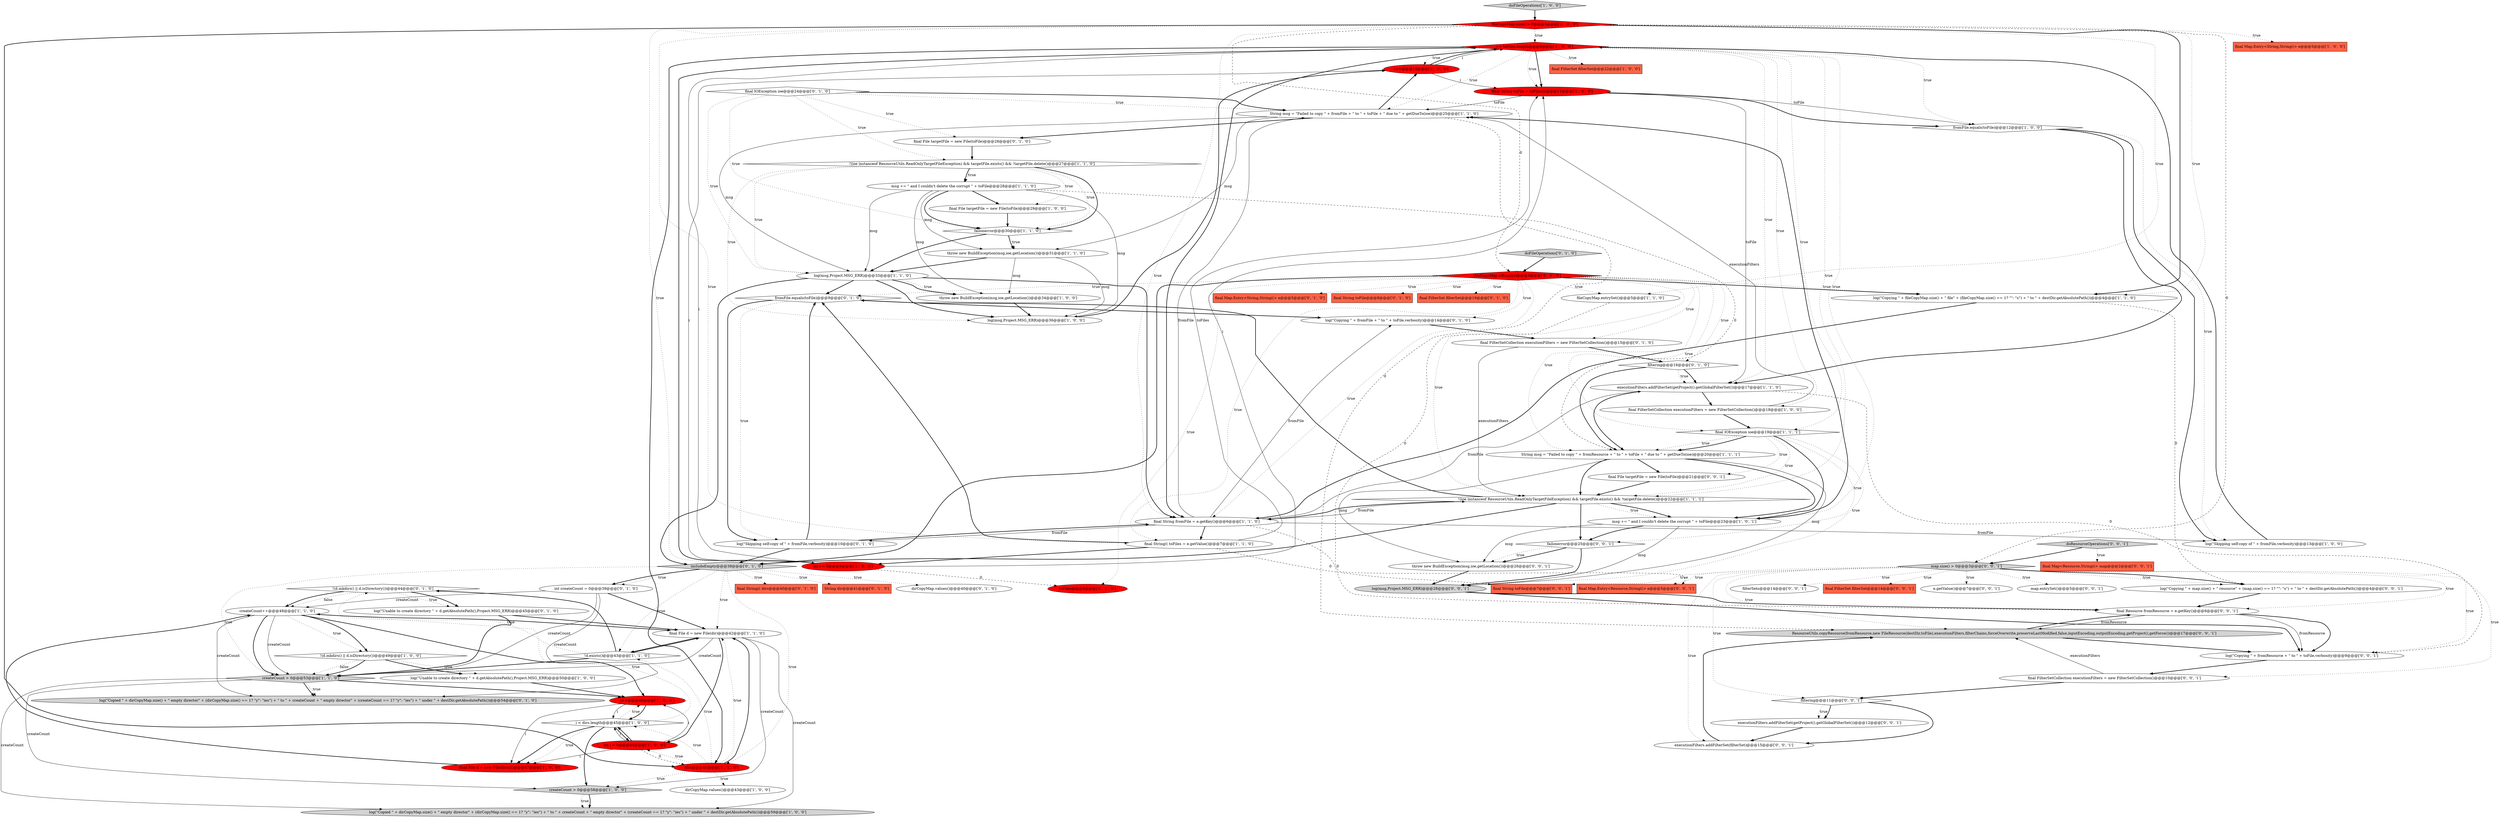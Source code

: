 digraph {
43 [style = filled, label = "!(d.mkdirs() || d.isDirectory())@@@44@@@['0', '1', '0']", fillcolor = white, shape = diamond image = "AAA0AAABBB2BBB"];
80 [style = filled, label = "final FilterSetCollection executionFilters = new FilterSetCollection()@@@10@@@['0', '0', '1']", fillcolor = white, shape = ellipse image = "AAA0AAABBB3BBB"];
4 [style = filled, label = "final File d = new File(dir)@@@42@@@['1', '1', '0']", fillcolor = white, shape = ellipse image = "AAA0AAABBB1BBB"];
14 [style = filled, label = "dirCopyMap.values()@@@43@@@['1', '0', '0']", fillcolor = white, shape = ellipse image = "AAA0AAABBB1BBB"];
56 [style = filled, label = "final String(( dirs@@@40@@@['0', '1', '0']", fillcolor = tomato, shape = box image = "AAA0AAABBB2BBB"];
22 [style = filled, label = "i++@@@10@@@['1', '0', '0']", fillcolor = red, shape = ellipse image = "AAA1AAABBB1BBB"];
17 [style = filled, label = "!d.exists()@@@43@@@['1', '1', '0']", fillcolor = white, shape = diamond image = "AAA0AAABBB1BBB"];
69 [style = filled, label = "filterSets@@@14@@@['0', '0', '1']", fillcolor = white, shape = ellipse image = "AAA0AAABBB3BBB"];
2 [style = filled, label = "String msg = \"Failed to copy \" + fromFile + \" to \" + toFile + \" due to \" + getDueTo(ioe)@@@25@@@['1', '1', '0']", fillcolor = white, shape = ellipse image = "AAA0AAABBB1BBB"];
28 [style = filled, label = "i < toFiles.length@@@9@@@['1', '0', '0']", fillcolor = red, shape = diamond image = "AAA1AAABBB1BBB"];
5 [style = filled, label = "log(msg,Project.MSG_ERR)@@@33@@@['1', '1', '0']", fillcolor = white, shape = ellipse image = "AAA0AAABBB1BBB"];
44 [style = filled, label = "!fileCopyMap.isEmpty()@@@3@@@['0', '1', '0']", fillcolor = red, shape = diamond image = "AAA1AAABBB2BBB"];
59 [style = filled, label = "filtering@@@16@@@['0', '1', '0']", fillcolor = white, shape = diamond image = "AAA0AAABBB2BBB"];
63 [style = filled, label = "final FilterSetCollection executionFilters = new FilterSetCollection()@@@15@@@['0', '1', '0']", fillcolor = white, shape = ellipse image = "AAA0AAABBB2BBB"];
45 [style = filled, label = "final Map.Entry<String,String((> e@@@5@@@['0', '1', '0']", fillcolor = tomato, shape = box image = "AAA0AAABBB2BBB"];
53 [style = filled, label = "int createCount = 0@@@39@@@['0', '1', '0']", fillcolor = white, shape = ellipse image = "AAA0AAABBB2BBB"];
18 [style = filled, label = "fileCopyMap.entrySet()@@@5@@@['1', '1', '0']", fillcolor = white, shape = ellipse image = "AAA0AAABBB1BBB"];
60 [style = filled, label = "fromFile.equals(toFile)@@@9@@@['0', '1', '0']", fillcolor = white, shape = diamond image = "AAA0AAABBB2BBB"];
9 [style = filled, label = "log(\"Copied \" + dirCopyMap.size() + \" empty director\" + (dirCopyMap.size() == 1? \"y\": \"ies\") + \" to \" + createCount + \" empty director\" + (createCount == 1? \"y\": \"ies\") + \" under \" + destDir.getAbsolutePath())@@@59@@@['1', '0', '0']", fillcolor = lightgray, shape = ellipse image = "AAA0AAABBB1BBB"];
57 [style = filled, label = "includeEmpty@@@38@@@['0', '1', '0']", fillcolor = lightgray, shape = diamond image = "AAA0AAABBB2BBB"];
65 [style = filled, label = "throw new BuildException(msg,ioe,getLocation())@@@26@@@['0', '0', '1']", fillcolor = white, shape = ellipse image = "AAA0AAABBB3BBB"];
46 [style = filled, label = "final IOException ioe@@@24@@@['0', '1', '0']", fillcolor = white, shape = diamond image = "AAA0AAABBB2BBB"];
55 [style = filled, label = "String dir@@@41@@@['0', '1', '0']", fillcolor = tomato, shape = box image = "AAA0AAABBB2BBB"];
32 [style = filled, label = "log(\"Copying \" + fileCopyMap.size() + \" file\" + (fileCopyMap.size() == 1? \"\": \"s\") + \" to \" + destDir.getAbsolutePath())@@@4@@@['1', '1', '0']", fillcolor = white, shape = ellipse image = "AAA0AAABBB1BBB"];
40 [style = filled, label = "log(msg,Project.MSG_ERR)@@@36@@@['1', '0', '0']", fillcolor = white, shape = ellipse image = "AAA0AAABBB1BBB"];
34 [style = filled, label = "executionFilters.addFilterSet(getProject().getGlobalFilterSet())@@@17@@@['1', '1', '0']", fillcolor = white, shape = ellipse image = "AAA0AAABBB1BBB"];
26 [style = filled, label = "final String(( toFiles = e.getValue()@@@7@@@['1', '1', '0']", fillcolor = white, shape = ellipse image = "AAA0AAABBB1BBB"];
39 [style = filled, label = "int i = 0@@@8@@@['1', '0', '0']", fillcolor = red, shape = ellipse image = "AAA1AAABBB1BBB"];
49 [style = filled, label = "log(\"Copying \" + fromFile + \" to \" + toFile,verbosity)@@@14@@@['0', '1', '0']", fillcolor = white, shape = ellipse image = "AAA0AAABBB2BBB"];
3 [style = filled, label = "final File d = new File(dirs(i()@@@47@@@['1', '0', '0']", fillcolor = red, shape = ellipse image = "AAA1AAABBB1BBB"];
11 [style = filled, label = "createCount++@@@48@@@['1', '1', '0']", fillcolor = white, shape = ellipse image = "AAA0AAABBB1BBB"];
66 [style = filled, label = "ResourceUtils.copyResource(fromResource,new FileResource(destDir,toFile),executionFilters,filterChains,forceOverwrite,preserveLastModified,false,inputEncoding,outputEncoding,getProject(),getForce())@@@17@@@['0', '0', '1']", fillcolor = lightgray, shape = ellipse image = "AAA0AAABBB3BBB"];
75 [style = filled, label = "failonerror@@@25@@@['0', '0', '1']", fillcolor = white, shape = diamond image = "AAA0AAABBB3BBB"];
83 [style = filled, label = "final Map.Entry<Resource,String((> e@@@5@@@['0', '0', '1']", fillcolor = tomato, shape = box image = "AAA0AAABBB3BBB"];
84 [style = filled, label = "map.size() > 0@@@3@@@['0', '0', '1']", fillcolor = lightgray, shape = diamond image = "AAA0AAABBB3BBB"];
54 [style = filled, label = "log(\"Copied \" + dirCopyMap.size() + \" empty director\" + (dirCopyMap.size() == 1? \"y\": \"ies\") + \" to \" + createCount + \" empty director\" + (createCount == 1? \"y\": \"ies\") + \" under \" + destDir.getAbsolutePath())@@@54@@@['0', '1', '0']", fillcolor = lightgray, shape = ellipse image = "AAA0AAABBB2BBB"];
36 [style = filled, label = "final IOException ioe@@@19@@@['1', '1', '1']", fillcolor = white, shape = diamond image = "AAA0AAABBB1BBB"];
52 [style = filled, label = "final String toFile@@@8@@@['0', '1', '0']", fillcolor = tomato, shape = box image = "AAA0AAABBB2BBB"];
25 [style = filled, label = "log(\"Unable to create directory \" + d.getAbsolutePath(),Project.MSG_ERR)@@@50@@@['1', '0', '0']", fillcolor = white, shape = ellipse image = "AAA0AAABBB1BBB"];
12 [style = filled, label = "!(d.mkdirs() || d.isDirectory())@@@49@@@['1', '0', '0']", fillcolor = white, shape = diamond image = "AAA0AAABBB1BBB"];
64 [style = filled, label = "executionFilters.addFilterSet(filterSet)@@@15@@@['0', '0', '1']", fillcolor = white, shape = ellipse image = "AAA0AAABBB3BBB"];
74 [style = filled, label = "log(\"Copying \" + map.size() + \" resource\" + (map.size() == 1? \"\": \"s\") + \" to \" + destDir.getAbsolutePath())@@@4@@@['0', '0', '1']", fillcolor = white, shape = ellipse image = "AAA0AAABBB3BBB"];
81 [style = filled, label = "executionFilters.addFilterSet(getProject().getGlobalFilterSet())@@@12@@@['0', '0', '1']", fillcolor = white, shape = ellipse image = "AAA0AAABBB3BBB"];
30 [style = filled, label = "throw new BuildException(msg,ioe,getLocation())@@@34@@@['1', '0', '0']", fillcolor = white, shape = ellipse image = "AAA0AAABBB1BBB"];
16 [style = filled, label = "throw new BuildException(msg,ioe,getLocation())@@@31@@@['1', '1', '0']", fillcolor = white, shape = ellipse image = "AAA0AAABBB1BBB"];
72 [style = filled, label = "final Map<Resource,String((> map@@@2@@@['0', '0', '1']", fillcolor = tomato, shape = box image = "AAA0AAABBB3BBB"];
61 [style = filled, label = "log(\"Skipping self-copy of \" + fromFile,verbosity)@@@10@@@['0', '1', '0']", fillcolor = white, shape = ellipse image = "AAA0AAABBB2BBB"];
42 [style = filled, label = "msg += \" and I couldn't delete the corrupt \" + toFile@@@28@@@['1', '1', '0']", fillcolor = white, shape = ellipse image = "AAA0AAABBB1BBB"];
48 [style = filled, label = "log(\"Unable to create directory \" + d.getAbsolutePath(),Project.MSG_ERR)@@@45@@@['0', '1', '0']", fillcolor = white, shape = ellipse image = "AAA0AAABBB2BBB"];
33 [style = filled, label = "failonerror@@@30@@@['1', '1', '0']", fillcolor = white, shape = diamond image = "AAA0AAABBB1BBB"];
35 [style = filled, label = "fromFile.equals(toFile)@@@12@@@['1', '0', '0']", fillcolor = white, shape = diamond image = "AAA0AAABBB1BBB"];
67 [style = filled, label = "final FilterSet filterSet@@@14@@@['0', '0', '1']", fillcolor = tomato, shape = box image = "AAA0AAABBB3BBB"];
7 [style = filled, label = "final Map.Entry<String,String((> e@@@5@@@['1', '0', '0']", fillcolor = tomato, shape = box image = "AAA0AAABBB1BBB"];
58 [style = filled, label = "doFileOperations['0', '1', '0']", fillcolor = lightgray, shape = diamond image = "AAA0AAABBB2BBB"];
37 [style = filled, label = "final FilterSet filterSet@@@22@@@['1', '0', '0']", fillcolor = tomato, shape = box image = "AAA0AAABBB1BBB"];
51 [style = filled, label = "dirCopyMap.values()@@@40@@@['0', '1', '0']", fillcolor = white, shape = ellipse image = "AAA0AAABBB2BBB"];
27 [style = filled, label = "createCount > 0@@@58@@@['1', '0', '0']", fillcolor = lightgray, shape = diamond image = "AAA0AAABBB1BBB"];
10 [style = filled, label = "i < dirs.length@@@45@@@['1', '0', '0']", fillcolor = white, shape = diamond image = "AAA0AAABBB1BBB"];
24 [style = filled, label = "final FilterSetCollection executionFilters = new FilterSetCollection()@@@18@@@['1', '0', '0']", fillcolor = white, shape = ellipse image = "AAA0AAABBB1BBB"];
73 [style = filled, label = "filtering@@@11@@@['0', '0', '1']", fillcolor = white, shape = diamond image = "AAA0AAABBB3BBB"];
79 [style = filled, label = "final Resource fromResource = e.getKey()@@@6@@@['0', '0', '1']", fillcolor = white, shape = ellipse image = "AAA0AAABBB3BBB"];
78 [style = filled, label = "e.getValue()@@@7@@@['0', '0', '1']", fillcolor = white, shape = ellipse image = "AAA0AAABBB3BBB"];
41 [style = filled, label = "i++@@@46@@@['1', '0', '0']", fillcolor = red, shape = ellipse image = "AAA1AAABBB1BBB"];
15 [style = filled, label = "createCount > 0@@@53@@@['1', '1', '0']", fillcolor = lightgray, shape = diamond image = "AAA0AAABBB1BBB"];
71 [style = filled, label = "log(\"Copying \" + fromResource + \" to \" + toFile,verbosity)@@@9@@@['0', '0', '1']", fillcolor = white, shape = ellipse image = "AAA0AAABBB3BBB"];
21 [style = filled, label = "fileCopyMap.size() > 0@@@3@@@['1', '0', '0']", fillcolor = red, shape = diamond image = "AAA1AAABBB1BBB"];
31 [style = filled, label = "final String toFile = toFiles(i(@@@11@@@['1', '0', '0']", fillcolor = red, shape = ellipse image = "AAA1AAABBB1BBB"];
29 [style = filled, label = "msg += \" and I couldn't delete the corrupt \" + toFile@@@23@@@['1', '0', '1']", fillcolor = white, shape = ellipse image = "AAA0AAABBB1BBB"];
6 [style = filled, label = "final String fromFile = e.getKey()@@@6@@@['1', '1', '0']", fillcolor = white, shape = ellipse image = "AAA0AAABBB1BBB"];
8 [style = filled, label = "int i = 0@@@44@@@['1', '0', '0']", fillcolor = red, shape = ellipse image = "AAA1AAABBB1BBB"];
76 [style = filled, label = "map.entrySet()@@@5@@@['0', '0', '1']", fillcolor = white, shape = ellipse image = "AAA0AAABBB3BBB"];
19 [style = filled, label = "String msg = \"Failed to copy \" + fromResource + \" to \" + toFile + \" due to \" + getDueTo(ioe)@@@20@@@['1', '1', '1']", fillcolor = white, shape = ellipse image = "AAA0AAABBB1BBB"];
13 [style = filled, label = "dirs@@@41@@@['1', '1', '0']", fillcolor = red, shape = ellipse image = "AAA1AAABBB1BBB"];
50 [style = filled, label = "final FilterSet filterSet@@@19@@@['0', '1', '0']", fillcolor = tomato, shape = box image = "AAA0AAABBB2BBB"];
62 [style = filled, label = "toFiles@@@8@@@['0', '1', '0']", fillcolor = red, shape = ellipse image = "AAA1AAABBB2BBB"];
38 [style = filled, label = "!(ioe instanceof ResourceUtils.ReadOnlyTargetFileException) && targetFile.exists() && !targetFile.delete()@@@22@@@['1', '1', '1']", fillcolor = white, shape = diamond image = "AAA0AAABBB1BBB"];
68 [style = filled, label = "doResourceOperations['0', '0', '1']", fillcolor = lightgray, shape = diamond image = "AAA0AAABBB3BBB"];
0 [style = filled, label = "log(\"Skipping self-copy of \" + fromFile,verbosity)@@@13@@@['1', '0', '0']", fillcolor = white, shape = ellipse image = "AAA0AAABBB1BBB"];
82 [style = filled, label = "final String toFile@@@7@@@['0', '0', '1']", fillcolor = tomato, shape = box image = "AAA0AAABBB3BBB"];
23 [style = filled, label = "doFileOperations['1', '0', '0']", fillcolor = lightgray, shape = diamond image = "AAA0AAABBB1BBB"];
47 [style = filled, label = "final File targetFile = new File(toFile)@@@26@@@['0', '1', '0']", fillcolor = white, shape = ellipse image = "AAA0AAABBB2BBB"];
70 [style = filled, label = "final File targetFile = new File(toFile)@@@21@@@['0', '0', '1']", fillcolor = white, shape = ellipse image = "AAA0AAABBB3BBB"];
77 [style = filled, label = "log(msg,Project.MSG_ERR)@@@28@@@['0', '0', '1']", fillcolor = lightgray, shape = ellipse image = "AAA0AAABBB3BBB"];
1 [style = filled, label = "final File targetFile = new File(toFile)@@@29@@@['1', '0', '0']", fillcolor = white, shape = ellipse image = "AAA0AAABBB1BBB"];
20 [style = filled, label = "!(ioe instanceof ResourceUtils.ReadOnlyTargetFileException) && targetFile.exists() && !targetFile.delete()@@@27@@@['1', '1', '0']", fillcolor = white, shape = diamond image = "AAA0AAABBB1BBB"];
36->70 [style = dotted, label="true"];
41->10 [style = solid, label="i"];
8->10 [style = bold, label=""];
73->81 [style = dotted, label="true"];
28->6 [style = bold, label=""];
61->6 [style = bold, label=""];
13->27 [style = dotted, label="true"];
15->27 [style = solid, label="createCount"];
21->18 [style = dotted, label="true"];
28->35 [style = dotted, label="true"];
36->29 [style = bold, label=""];
39->28 [style = solid, label="i"];
46->2 [style = bold, label=""];
48->4 [style = bold, label=""];
11->12 [style = dotted, label="true"];
27->9 [style = bold, label=""];
15->54 [style = bold, label=""];
70->38 [style = bold, label=""];
6->38 [style = solid, label="fromFile"];
10->3 [style = dotted, label="true"];
43->11 [style = dotted, label="false"];
61->57 [style = bold, label=""];
44->49 [style = dotted, label="true"];
42->30 [style = solid, label="msg"];
29->65 [style = solid, label="msg"];
2->66 [style = dashed, label="0"];
13->10 [style = dotted, label="true"];
20->40 [style = dotted, label="true"];
57->51 [style = dotted, label="true"];
36->38 [style = dotted, label="true"];
32->6 [style = bold, label=""];
2->16 [style = solid, label="msg"];
2->5 [style = solid, label="msg"];
18->83 [style = dashed, label="0"];
57->15 [style = dotted, label="true"];
26->60 [style = bold, label=""];
1->33 [style = bold, label=""];
29->2 [style = bold, label=""];
16->40 [style = solid, label="msg"];
34->24 [style = bold, label=""];
6->61 [style = solid, label="fromFile"];
20->42 [style = dotted, label="true"];
21->26 [style = dotted, label="true"];
31->35 [style = bold, label=""];
10->8 [style = bold, label=""];
79->66 [style = solid, label="fromResource"];
27->9 [style = dotted, label="true"];
21->84 [style = dashed, label="0"];
21->7 [style = dotted, label="true"];
21->39 [style = dotted, label="true"];
6->49 [style = solid, label="fromFile"];
40->22 [style = bold, label=""];
15->41 [style = bold, label=""];
33->16 [style = dotted, label="true"];
30->40 [style = bold, label=""];
4->8 [style = bold, label=""];
42->1 [style = bold, label=""];
53->11 [style = solid, label="createCount"];
75->77 [style = bold, label=""];
49->63 [style = bold, label=""];
36->75 [style = dotted, label="true"];
5->30 [style = bold, label=""];
80->66 [style = solid, label="executionFilters"];
26->82 [style = dashed, label="0"];
39->31 [style = solid, label="i"];
46->2 [style = dotted, label="true"];
68->72 [style = dotted, label="true"];
53->54 [style = solid, label="createCount"];
13->4 [style = dotted, label="true"];
84->82 [style = dotted, label="true"];
21->13 [style = bold, label=""];
36->77 [style = dotted, label="true"];
13->17 [style = dotted, label="true"];
33->16 [style = bold, label=""];
32->74 [style = dashed, label="0"];
34->19 [style = bold, label=""];
46->5 [style = dotted, label="true"];
42->16 [style = solid, label="msg"];
84->67 [style = dotted, label="true"];
44->62 [style = dotted, label="true"];
84->64 [style = dotted, label="true"];
3->11 [style = bold, label=""];
28->2 [style = dotted, label="true"];
44->52 [style = dotted, label="true"];
46->20 [style = dotted, label="true"];
28->36 [style = dotted, label="true"];
21->32 [style = dotted, label="true"];
44->26 [style = dotted, label="true"];
11->12 [style = bold, label=""];
59->34 [style = bold, label=""];
41->3 [style = solid, label="i"];
46->33 [style = dotted, label="true"];
34->71 [style = dashed, label="0"];
75->65 [style = bold, label=""];
74->79 [style = bold, label=""];
21->28 [style = dotted, label="true"];
16->30 [style = solid, label="msg"];
38->57 [style = bold, label=""];
38->6 [style = bold, label=""];
8->13 [style = dashed, label="0"];
43->11 [style = bold, label=""];
24->2 [style = solid, label="executionFilters"];
28->29 [style = dotted, label="true"];
20->5 [style = dotted, label="true"];
5->57 [style = bold, label=""];
35->0 [style = bold, label=""];
44->50 [style = dotted, label="true"];
53->15 [style = solid, label="createCount"];
28->24 [style = dotted, label="true"];
29->77 [style = solid, label="msg"];
5->6 [style = bold, label=""];
68->84 [style = bold, label=""];
31->35 [style = solid, label="toFile"];
44->38 [style = dotted, label="true"];
44->32 [style = bold, label=""];
59->34 [style = dotted, label="true"];
66->71 [style = bold, label=""];
44->18 [style = dotted, label="true"];
17->15 [style = bold, label=""];
17->43 [style = dotted, label="true"];
64->66 [style = bold, label=""];
77->71 [style = bold, label=""];
73->64 [style = bold, label=""];
5->30 [style = dotted, label="true"];
28->38 [style = dotted, label="true"];
84->80 [style = dotted, label="true"];
4->27 [style = solid, label="createCount"];
73->81 [style = bold, label=""];
4->9 [style = solid, label="createCount"];
39->62 [style = dashed, label="0"];
35->34 [style = bold, label=""];
28->37 [style = dotted, label="true"];
57->4 [style = dotted, label="true"];
19->38 [style = bold, label=""];
28->34 [style = dotted, label="true"];
12->25 [style = dotted, label="true"];
57->53 [style = bold, label=""];
57->17 [style = dotted, label="true"];
44->45 [style = dotted, label="true"];
21->6 [style = dotted, label="true"];
44->57 [style = bold, label=""];
42->19 [style = dashed, label="0"];
22->31 [style = solid, label="i"];
84->83 [style = dotted, label="true"];
44->32 [style = dotted, label="true"];
6->26 [style = bold, label=""];
4->17 [style = bold, label=""];
63->59 [style = bold, label=""];
15->54 [style = dotted, label="true"];
19->29 [style = bold, label=""];
25->41 [style = bold, label=""];
19->70 [style = bold, label=""];
28->31 [style = bold, label=""];
46->47 [style = dotted, label="true"];
84->74 [style = dotted, label="true"];
11->4 [style = bold, label=""];
81->64 [style = bold, label=""];
31->34 [style = solid, label="toFile"];
65->77 [style = bold, label=""];
10->41 [style = dotted, label="true"];
22->28 [style = bold, label=""];
41->10 [style = bold, label=""];
33->5 [style = bold, label=""];
84->74 [style = bold, label=""];
36->19 [style = dotted, label="true"];
6->2 [style = solid, label="fromFile"];
39->22 [style = solid, label="i"];
60->49 [style = bold, label=""];
17->43 [style = bold, label=""];
11->41 [style = bold, label=""];
57->53 [style = dotted, label="true"];
84->78 [style = dotted, label="true"];
60->61 [style = bold, label=""];
71->80 [style = bold, label=""];
20->1 [style = dotted, label="true"];
20->33 [style = dotted, label="true"];
10->11 [style = dotted, label="true"];
13->8 [style = dotted, label="true"];
6->34 [style = solid, label="fromFile"];
15->9 [style = solid, label="createCount"];
43->48 [style = dotted, label="true"];
84->73 [style = dotted, label="true"];
8->10 [style = solid, label="i"];
28->22 [style = dotted, label="true"];
44->59 [style = dotted, label="true"];
16->5 [style = bold, label=""];
20->42 [style = bold, label=""];
42->5 [style = solid, label="msg"];
6->79 [style = dashed, label="0"];
84->76 [style = dotted, label="true"];
19->65 [style = solid, label="msg"];
35->0 [style = dotted, label="true"];
84->66 [style = dotted, label="true"];
60->61 [style = dotted, label="true"];
5->40 [style = bold, label=""];
79->71 [style = bold, label=""];
13->14 [style = dotted, label="true"];
57->13 [style = dotted, label="true"];
6->0 [style = solid, label="fromFile"];
2->47 [style = bold, label=""];
17->4 [style = bold, label=""];
31->2 [style = solid, label="toFile"];
44->60 [style = dotted, label="true"];
36->19 [style = bold, label=""];
42->40 [style = solid, label="msg"];
38->75 [style = bold, label=""];
11->54 [style = solid, label="createCount"];
28->31 [style = dotted, label="true"];
29->75 [style = bold, label=""];
61->60 [style = bold, label=""];
8->3 [style = solid, label="i"];
21->44 [style = dashed, label="0"];
5->60 [style = bold, label=""];
10->27 [style = bold, label=""];
79->71 [style = solid, label="fromResource"];
38->29 [style = bold, label=""];
43->48 [style = bold, label=""];
12->15 [style = dotted, label="false"];
12->15 [style = bold, label=""];
44->36 [style = dotted, label="true"];
10->3 [style = bold, label=""];
28->13 [style = bold, label=""];
42->33 [style = bold, label=""];
75->65 [style = dotted, label="true"];
38->60 [style = bold, label=""];
80->73 [style = bold, label=""];
26->39 [style = bold, label=""];
39->28 [style = bold, label=""];
84->71 [style = dotted, label="true"];
11->15 [style = bold, label=""];
20->33 [style = bold, label=""];
77->79 [style = bold, label=""];
58->44 [style = bold, label=""];
8->41 [style = solid, label="i"];
57->55 [style = dotted, label="true"];
44->63 [style = dotted, label="true"];
24->36 [style = bold, label=""];
4->15 [style = solid, label="createCount"];
26->31 [style = solid, label="toFiles"];
23->21 [style = bold, label=""];
12->25 [style = bold, label=""];
59->19 [style = bold, label=""];
84->79 [style = dotted, label="true"];
21->32 [style = bold, label=""];
47->20 [style = bold, label=""];
48->15 [style = bold, label=""];
19->77 [style = solid, label="msg"];
22->28 [style = solid, label="i"];
11->15 [style = solid, label="createCount"];
38->29 [style = dotted, label="true"];
53->4 [style = bold, label=""];
44->19 [style = dotted, label="true"];
44->6 [style = dotted, label="true"];
2->22 [style = bold, label=""];
63->38 [style = solid, label="executionFilters"];
84->69 [style = dotted, label="true"];
0->28 [style = bold, label=""];
66->79 [style = bold, label=""];
13->4 [style = bold, label=""];
57->56 [style = dotted, label="true"];
}
